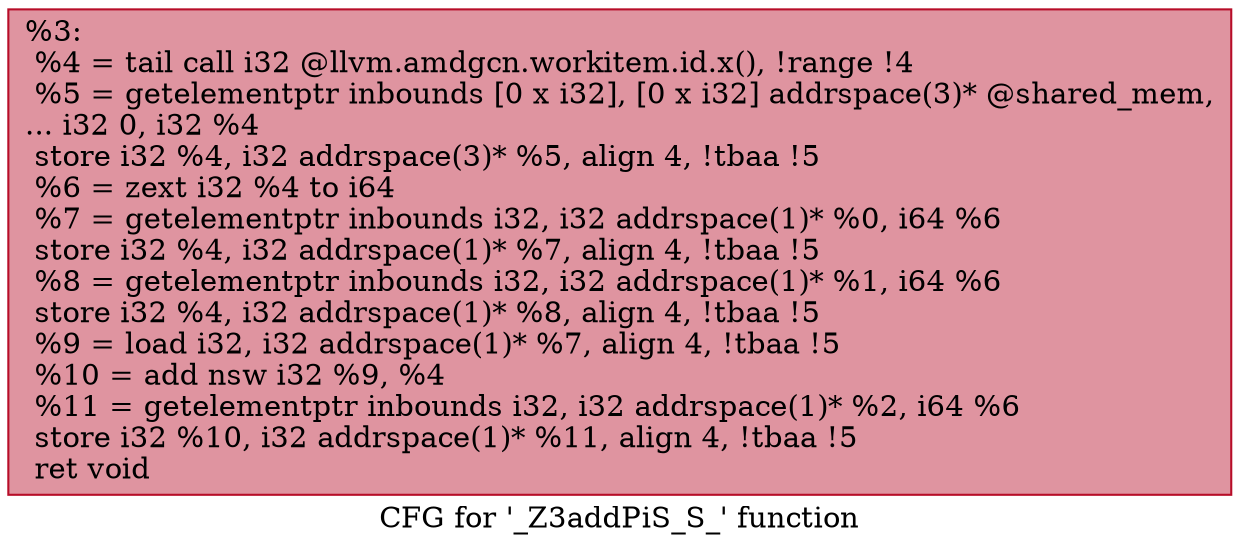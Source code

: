 digraph "CFG for '_Z3addPiS_S_' function" {
	label="CFG for '_Z3addPiS_S_' function";

	Node0x4f96400 [shape=record,color="#b70d28ff", style=filled, fillcolor="#b70d2870",label="{%3:\l  %4 = tail call i32 @llvm.amdgcn.workitem.id.x(), !range !4\l  %5 = getelementptr inbounds [0 x i32], [0 x i32] addrspace(3)* @shared_mem,\l... i32 0, i32 %4\l  store i32 %4, i32 addrspace(3)* %5, align 4, !tbaa !5\l  %6 = zext i32 %4 to i64\l  %7 = getelementptr inbounds i32, i32 addrspace(1)* %0, i64 %6\l  store i32 %4, i32 addrspace(1)* %7, align 4, !tbaa !5\l  %8 = getelementptr inbounds i32, i32 addrspace(1)* %1, i64 %6\l  store i32 %4, i32 addrspace(1)* %8, align 4, !tbaa !5\l  %9 = load i32, i32 addrspace(1)* %7, align 4, !tbaa !5\l  %10 = add nsw i32 %9, %4\l  %11 = getelementptr inbounds i32, i32 addrspace(1)* %2, i64 %6\l  store i32 %10, i32 addrspace(1)* %11, align 4, !tbaa !5\l  ret void\l}"];
}
